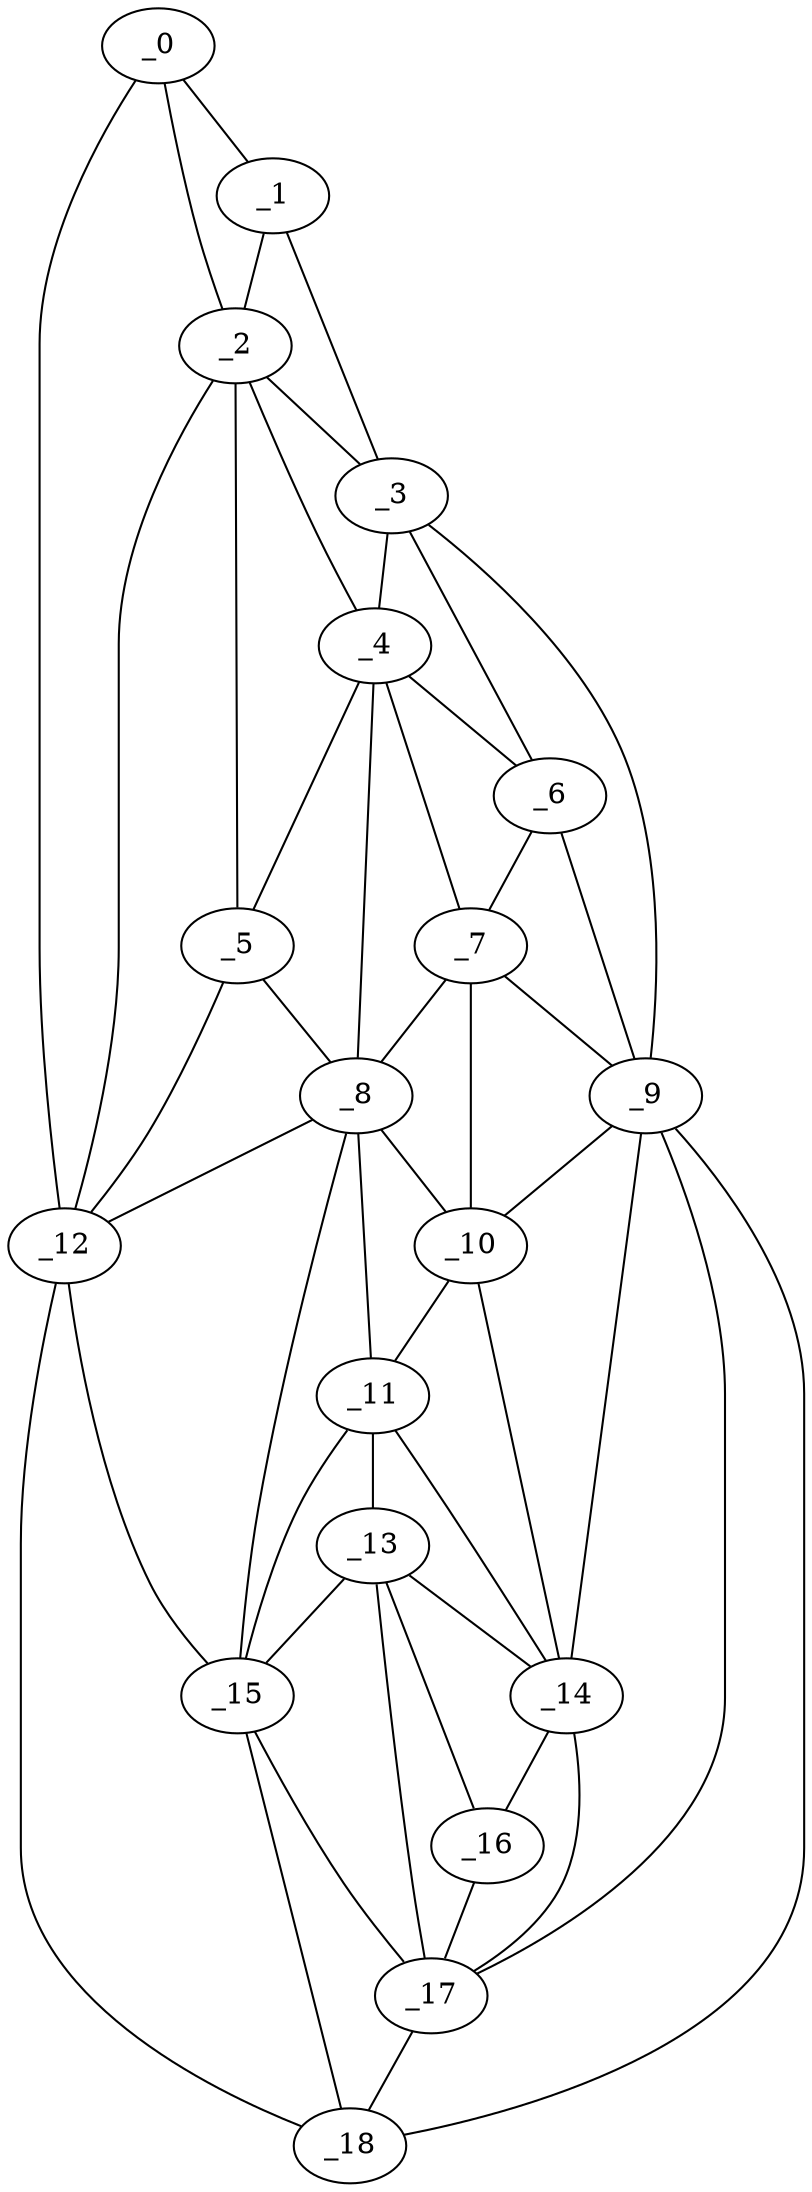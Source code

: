 graph "obj100__25.gxl" {
	_0	 [x=21,
		y=63];
	_1	 [x=41,
		y=52];
	_0 -- _1	 [valence=1];
	_2	 [x=46,
		y=60];
	_0 -- _2	 [valence=1];
	_12	 [x=90,
		y=85];
	_0 -- _12	 [valence=1];
	_1 -- _2	 [valence=2];
	_3	 [x=52,
		y=46];
	_1 -- _3	 [valence=1];
	_2 -- _3	 [valence=2];
	_4	 [x=59,
		y=56];
	_2 -- _4	 [valence=2];
	_5	 [x=59,
		y=62];
	_2 -- _5	 [valence=2];
	_2 -- _12	 [valence=1];
	_3 -- _4	 [valence=2];
	_6	 [x=60,
		y=43];
	_3 -- _6	 [valence=1];
	_9	 [x=80,
		y=35];
	_3 -- _9	 [valence=1];
	_4 -- _5	 [valence=1];
	_4 -- _6	 [valence=2];
	_7	 [x=73,
		y=40];
	_4 -- _7	 [valence=1];
	_8	 [x=77,
		y=64];
	_4 -- _8	 [valence=2];
	_5 -- _8	 [valence=1];
	_5 -- _12	 [valence=2];
	_6 -- _7	 [valence=1];
	_6 -- _9	 [valence=2];
	_7 -- _8	 [valence=2];
	_7 -- _9	 [valence=2];
	_10	 [x=86,
		y=42];
	_7 -- _10	 [valence=1];
	_8 -- _10	 [valence=2];
	_11	 [x=86,
		y=62];
	_8 -- _11	 [valence=2];
	_8 -- _12	 [valence=2];
	_15	 [x=94,
		y=74];
	_8 -- _15	 [valence=2];
	_9 -- _10	 [valence=2];
	_14	 [x=93,
		y=43];
	_9 -- _14	 [valence=2];
	_17	 [x=106,
		y=43];
	_9 -- _17	 [valence=2];
	_18	 [x=125,
		y=41];
	_9 -- _18	 [valence=1];
	_10 -- _11	 [valence=2];
	_10 -- _14	 [valence=2];
	_13	 [x=91,
		y=63];
	_11 -- _13	 [valence=2];
	_11 -- _14	 [valence=2];
	_11 -- _15	 [valence=1];
	_12 -- _15	 [valence=2];
	_12 -- _18	 [valence=1];
	_13 -- _14	 [valence=2];
	_13 -- _15	 [valence=2];
	_16	 [x=100,
		y=44];
	_13 -- _16	 [valence=1];
	_13 -- _17	 [valence=2];
	_14 -- _16	 [valence=2];
	_14 -- _17	 [valence=2];
	_15 -- _17	 [valence=1];
	_15 -- _18	 [valence=2];
	_16 -- _17	 [valence=2];
	_17 -- _18	 [valence=1];
}

